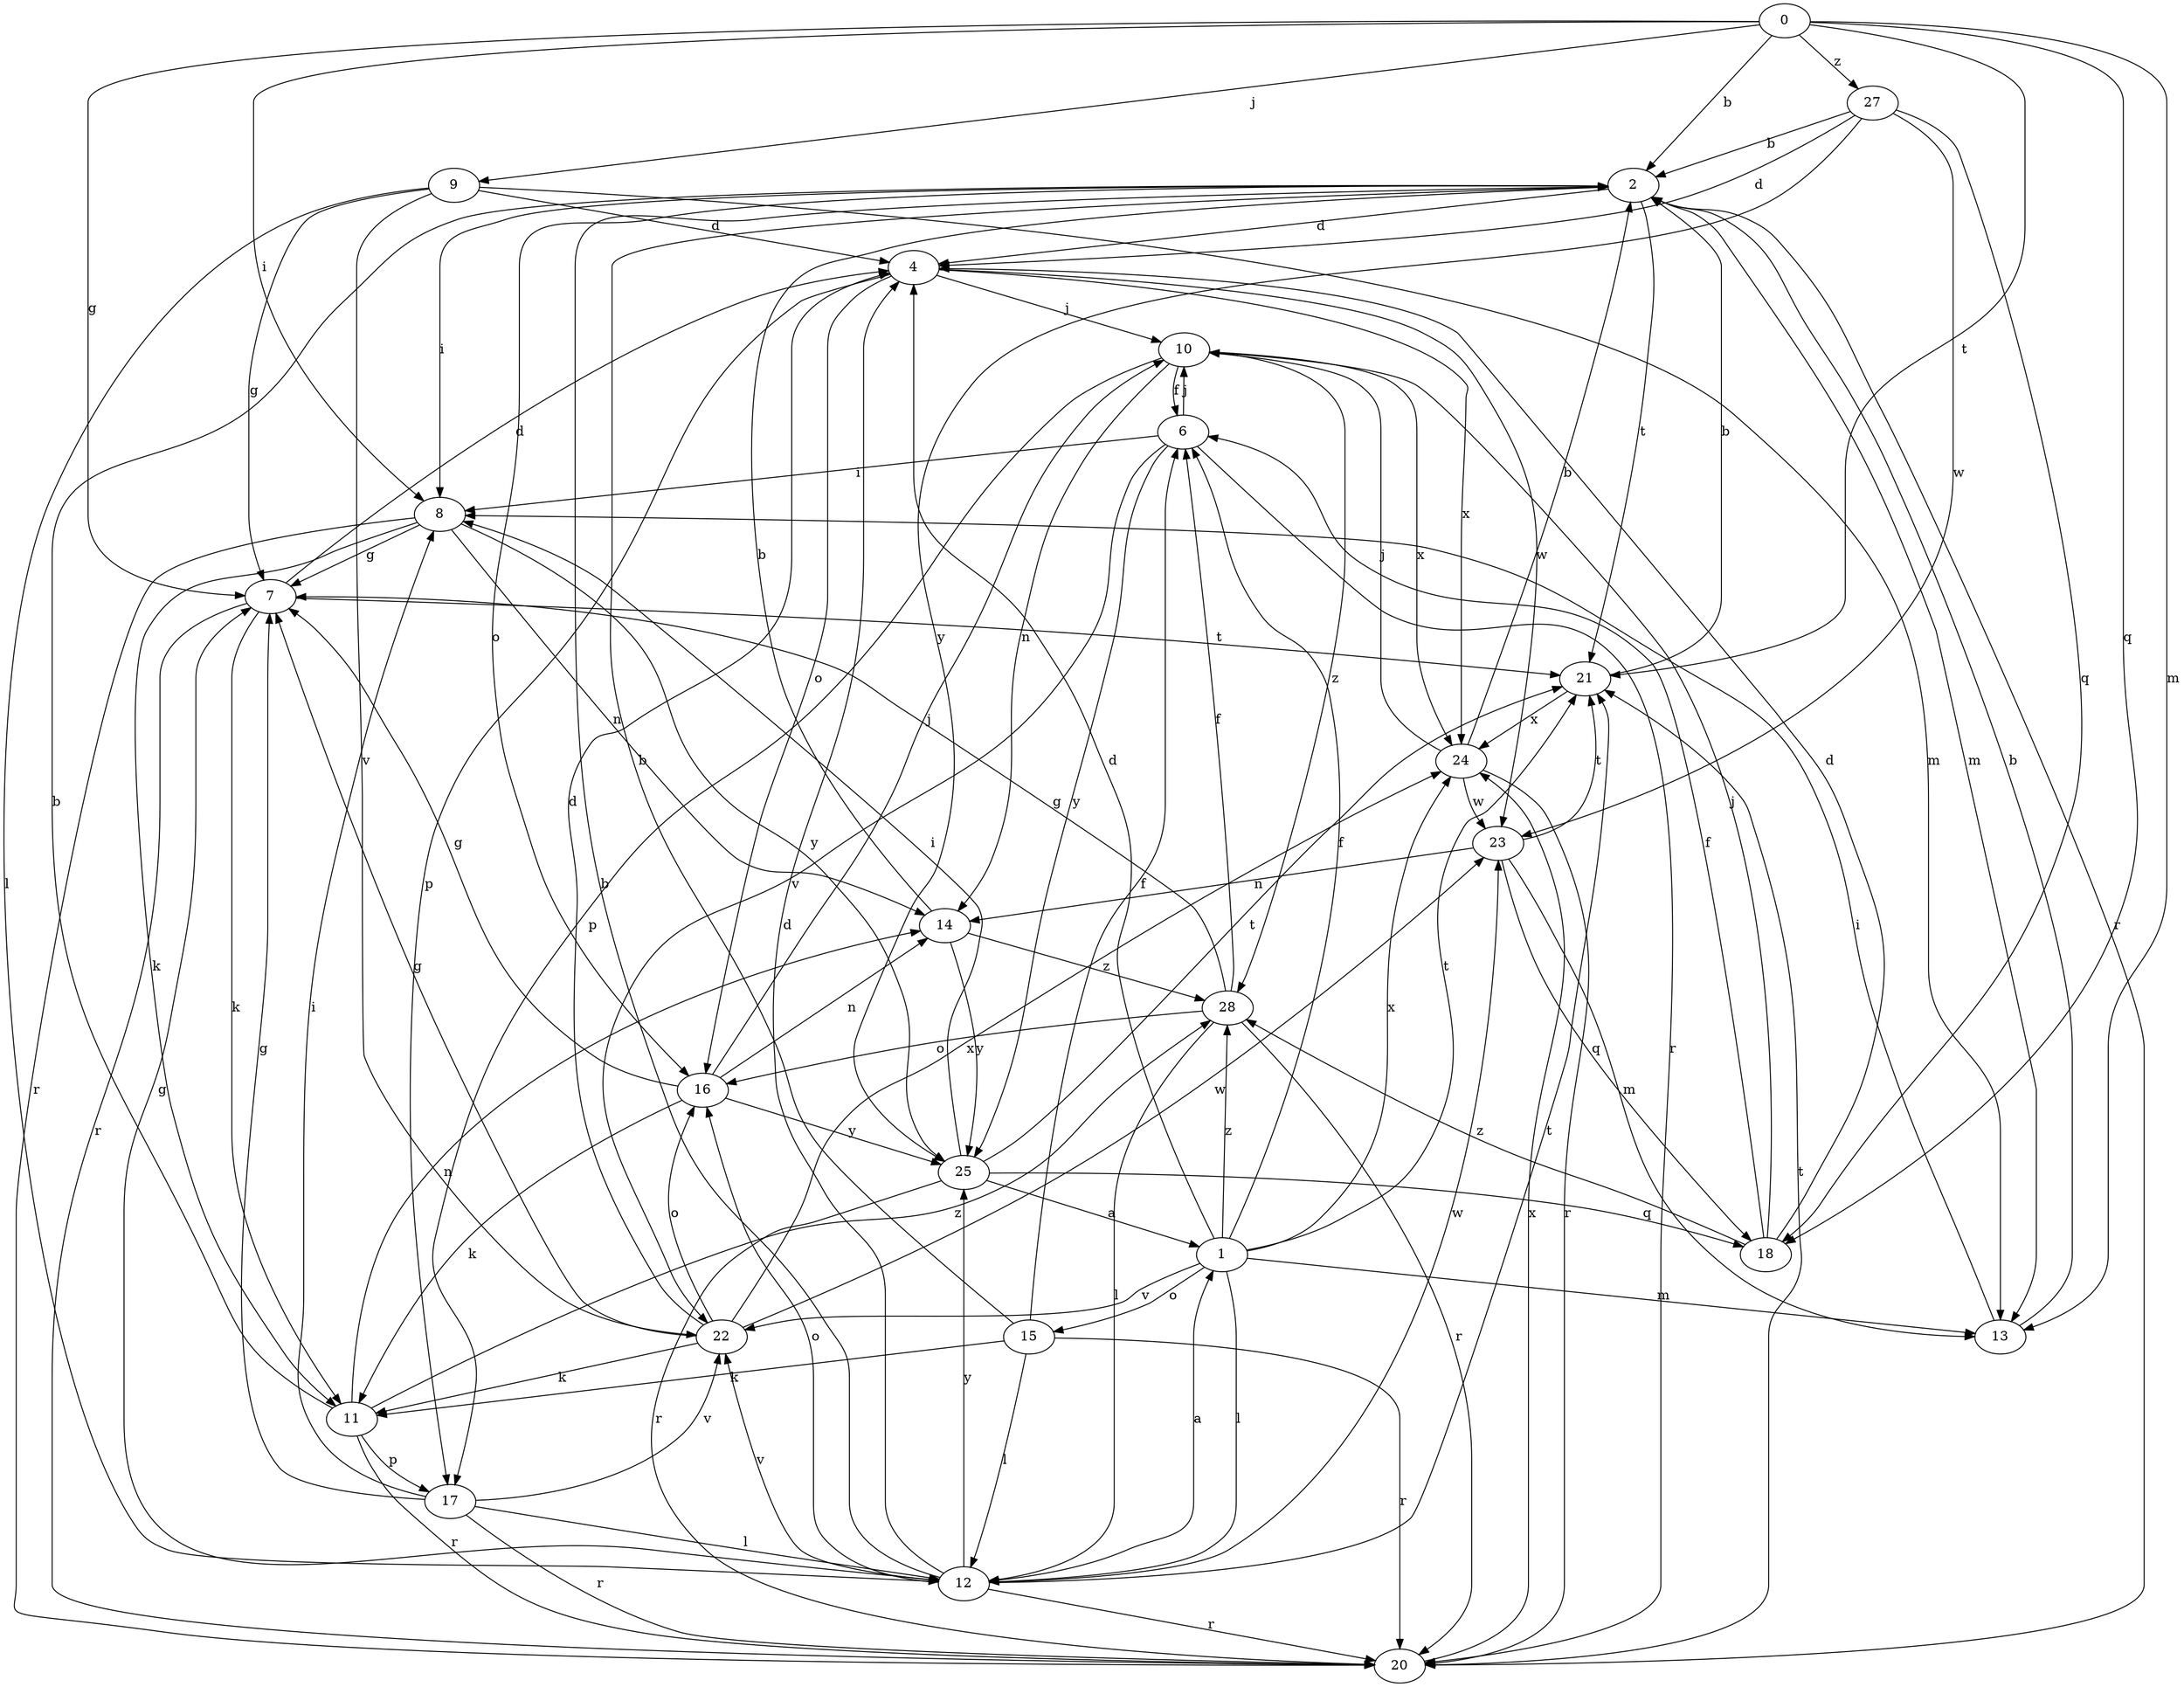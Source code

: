 strict digraph  {
0;
1;
2;
4;
6;
7;
8;
9;
10;
11;
12;
13;
14;
15;
16;
17;
18;
20;
21;
22;
23;
24;
25;
27;
28;
0 -> 2  [label=b];
0 -> 7  [label=g];
0 -> 8  [label=i];
0 -> 9  [label=j];
0 -> 13  [label=m];
0 -> 18  [label=q];
0 -> 21  [label=t];
0 -> 27  [label=z];
1 -> 4  [label=d];
1 -> 6  [label=f];
1 -> 12  [label=l];
1 -> 13  [label=m];
1 -> 15  [label=o];
1 -> 21  [label=t];
1 -> 22  [label=v];
1 -> 24  [label=x];
1 -> 28  [label=z];
2 -> 4  [label=d];
2 -> 8  [label=i];
2 -> 13  [label=m];
2 -> 16  [label=o];
2 -> 20  [label=r];
2 -> 21  [label=t];
4 -> 10  [label=j];
4 -> 16  [label=o];
4 -> 17  [label=p];
4 -> 23  [label=w];
4 -> 24  [label=x];
6 -> 8  [label=i];
6 -> 10  [label=j];
6 -> 20  [label=r];
6 -> 22  [label=v];
6 -> 25  [label=y];
7 -> 4  [label=d];
7 -> 11  [label=k];
7 -> 20  [label=r];
7 -> 21  [label=t];
8 -> 7  [label=g];
8 -> 11  [label=k];
8 -> 14  [label=n];
8 -> 20  [label=r];
8 -> 25  [label=y];
9 -> 4  [label=d];
9 -> 7  [label=g];
9 -> 12  [label=l];
9 -> 13  [label=m];
9 -> 22  [label=v];
10 -> 6  [label=f];
10 -> 14  [label=n];
10 -> 17  [label=p];
10 -> 24  [label=x];
10 -> 28  [label=z];
11 -> 2  [label=b];
11 -> 14  [label=n];
11 -> 17  [label=p];
11 -> 20  [label=r];
11 -> 28  [label=z];
12 -> 1  [label=a];
12 -> 2  [label=b];
12 -> 4  [label=d];
12 -> 7  [label=g];
12 -> 16  [label=o];
12 -> 20  [label=r];
12 -> 21  [label=t];
12 -> 22  [label=v];
12 -> 23  [label=w];
12 -> 25  [label=y];
13 -> 2  [label=b];
13 -> 8  [label=i];
14 -> 2  [label=b];
14 -> 25  [label=y];
14 -> 28  [label=z];
15 -> 2  [label=b];
15 -> 6  [label=f];
15 -> 11  [label=k];
15 -> 12  [label=l];
15 -> 20  [label=r];
16 -> 7  [label=g];
16 -> 10  [label=j];
16 -> 11  [label=k];
16 -> 14  [label=n];
16 -> 25  [label=y];
17 -> 7  [label=g];
17 -> 8  [label=i];
17 -> 12  [label=l];
17 -> 20  [label=r];
17 -> 22  [label=v];
18 -> 4  [label=d];
18 -> 6  [label=f];
18 -> 10  [label=j];
18 -> 28  [label=z];
20 -> 21  [label=t];
20 -> 24  [label=x];
21 -> 2  [label=b];
21 -> 24  [label=x];
22 -> 4  [label=d];
22 -> 7  [label=g];
22 -> 11  [label=k];
22 -> 16  [label=o];
22 -> 23  [label=w];
22 -> 24  [label=x];
23 -> 13  [label=m];
23 -> 14  [label=n];
23 -> 18  [label=q];
23 -> 21  [label=t];
24 -> 2  [label=b];
24 -> 10  [label=j];
24 -> 20  [label=r];
24 -> 23  [label=w];
25 -> 1  [label=a];
25 -> 8  [label=i];
25 -> 18  [label=q];
25 -> 20  [label=r];
25 -> 21  [label=t];
27 -> 2  [label=b];
27 -> 4  [label=d];
27 -> 18  [label=q];
27 -> 23  [label=w];
27 -> 25  [label=y];
28 -> 6  [label=f];
28 -> 7  [label=g];
28 -> 12  [label=l];
28 -> 16  [label=o];
28 -> 20  [label=r];
}
